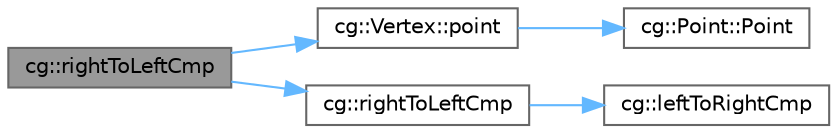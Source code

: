 digraph "cg::rightToLeftCmp"
{
 // LATEX_PDF_SIZE
  bgcolor="transparent";
  edge [fontname=Helvetica,fontsize=10,labelfontname=Helvetica,labelfontsize=10];
  node [fontname=Helvetica,fontsize=10,shape=box,height=0.2,width=0.4];
  rankdir="LR";
  Node1 [id="Node000001",label="cg::rightToLeftCmp",height=0.2,width=0.4,color="gray40", fillcolor="grey60", style="filled", fontcolor="black",tooltip=" "];
  Node1 -> Node2 [id="edge1_Node000001_Node000002",color="steelblue1",style="solid",tooltip=" "];
  Node2 [id="Node000002",label="cg::Vertex::point",height=0.2,width=0.4,color="grey40", fillcolor="white", style="filled",URL="$classcg_1_1_vertex.html#aff51518f482928873a605b5fda02b76b",tooltip=" "];
  Node2 -> Node3 [id="edge2_Node000002_Node000003",color="steelblue1",style="solid",tooltip=" "];
  Node3 [id="Node000003",label="cg::Point::Point",height=0.2,width=0.4,color="grey40", fillcolor="white", style="filled",URL="$classcg_1_1_point.html#a97a9be699fb6bae85a47ebf75177ca67",tooltip=" "];
  Node1 -> Node4 [id="edge3_Node000001_Node000004",color="steelblue1",style="solid",tooltip=" "];
  Node4 [id="Node000004",label="cg::rightToLeftCmp",height=0.2,width=0.4,color="grey40", fillcolor="white", style="filled",URL="$namespacecg.html#a6d7fbca631403011ad61c56a5269e467",tooltip=" "];
  Node4 -> Node5 [id="edge4_Node000004_Node000005",color="steelblue1",style="solid",tooltip=" "];
  Node5 [id="Node000005",label="cg::leftToRightCmp",height=0.2,width=0.4,color="grey40", fillcolor="white", style="filled",URL="$namespacecg.html#a719c148589ee764849c4e52bfac53365",tooltip=" "];
}
